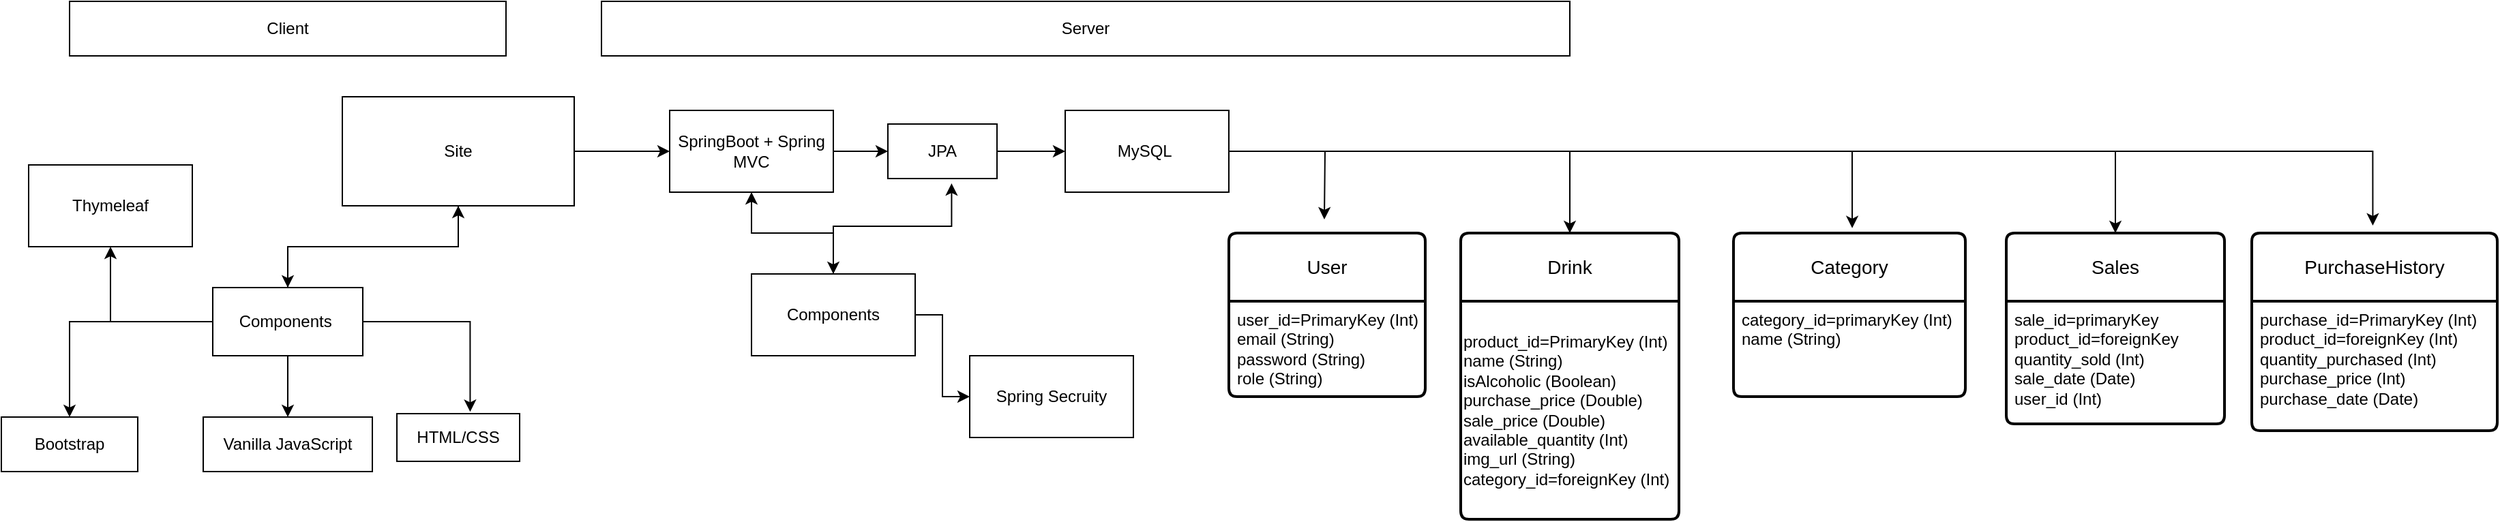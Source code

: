 <mxfile version="22.1.11" type="github">
  <diagram name="Seite-1" id="TQNiA3lFw16Ix_GrtYa4">
    <mxGraphModel dx="2715" dy="675" grid="1" gridSize="10" guides="1" tooltips="1" connect="1" arrows="1" fold="1" page="1" pageScale="1" pageWidth="827" pageHeight="1169" math="0" shadow="0">
      <root>
        <mxCell id="0" />
        <mxCell id="1" parent="0" />
        <mxCell id="8caW-aM3lj9bGC5bDLN5-4" value="Drink" style="swimlane;childLayout=stackLayout;horizontal=1;startSize=50;horizontalStack=0;rounded=1;fontSize=14;fontStyle=0;strokeWidth=2;resizeParent=0;resizeLast=1;shadow=0;dashed=0;align=center;arcSize=4;whiteSpace=wrap;html=1;" vertex="1" parent="1">
          <mxGeometry x="540" y="230" width="160" height="210" as="geometry" />
        </mxCell>
        <mxCell id="8caW-aM3lj9bGC5bDLN5-40" value="&lt;div style=&quot;&quot;&gt;product_id=PrimaryKey (Int)&lt;span style=&quot;background-color: initial; white-space-collapse: preserve;&quot;&gt;&#x9;&lt;/span&gt;&lt;span style=&quot;background-color: initial; white-space-collapse: preserve;&quot;&gt;&#x9;&lt;/span&gt;&lt;span style=&quot;background-color: initial; white-space-collapse: preserve;&quot;&gt;&#x9;&lt;/span&gt;&lt;/div&gt;&lt;div style=&quot;&quot;&gt;&lt;span style=&quot;background-color: initial;&quot;&gt;name (String)&lt;/span&gt;&lt;/div&gt;&lt;div style=&quot;&quot;&gt;&lt;span style=&quot;background-color: initial;&quot;&gt;isAlcoholic (Boolean)&lt;/span&gt;&lt;br&gt;&lt;/div&gt;&lt;div style=&quot;&quot;&gt;&lt;span style=&quot;background-color: initial;&quot;&gt;purchase_price (Double)&lt;/span&gt;&lt;/div&gt;&lt;div style=&quot;&quot;&gt;&lt;span style=&quot;background-color: initial;&quot;&gt;sale_price (Double)&lt;/span&gt;&lt;/div&gt;&lt;div style=&quot;&quot;&gt;&lt;span style=&quot;background-color: initial;&quot;&gt;available_quantity (Int)&lt;/span&gt;&lt;/div&gt;&lt;div style=&quot;&quot;&gt;&lt;span style=&quot;background-color: initial;&quot;&gt;img_url (String)&lt;/span&gt;&lt;/div&gt;&lt;div style=&quot;&quot;&gt;category_id=foreignKey (Int)&lt;/div&gt;" style="text;html=1;align=left;verticalAlign=middle;resizable=0;points=[];autosize=1;strokeColor=none;fillColor=none;" vertex="1" parent="8caW-aM3lj9bGC5bDLN5-4">
          <mxGeometry y="50" width="160" height="160" as="geometry" />
        </mxCell>
        <mxCell id="8caW-aM3lj9bGC5bDLN5-43" value="User" style="swimlane;childLayout=stackLayout;horizontal=1;startSize=50;horizontalStack=0;rounded=1;fontSize=14;fontStyle=0;strokeWidth=2;resizeParent=0;resizeLast=1;shadow=0;dashed=0;align=center;arcSize=4;whiteSpace=wrap;html=1;" vertex="1" parent="1">
          <mxGeometry x="370" y="230" width="144" height="120" as="geometry" />
        </mxCell>
        <mxCell id="8caW-aM3lj9bGC5bDLN5-44" value="user_id=PrimaryKey (Int)&lt;br&gt;email (String)&lt;br&gt;password (String)&lt;br&gt;role (String)" style="align=left;strokeColor=none;fillColor=none;spacingLeft=4;fontSize=12;verticalAlign=top;resizable=0;rotatable=0;part=1;html=1;" vertex="1" parent="8caW-aM3lj9bGC5bDLN5-43">
          <mxGeometry y="50" width="144" height="70" as="geometry" />
        </mxCell>
        <mxCell id="8caW-aM3lj9bGC5bDLN5-46" value="Client" style="rounded=0;whiteSpace=wrap;html=1;" vertex="1" parent="1">
          <mxGeometry x="-480" y="60" width="320" height="40" as="geometry" />
        </mxCell>
        <mxCell id="8caW-aM3lj9bGC5bDLN5-47" value="Server" style="rounded=0;whiteSpace=wrap;html=1;" vertex="1" parent="1">
          <mxGeometry x="-90" y="60" width="710" height="40" as="geometry" />
        </mxCell>
        <mxCell id="8caW-aM3lj9bGC5bDLN5-69" style="edgeStyle=orthogonalEdgeStyle;rounded=0;orthogonalLoop=1;jettySize=auto;html=1;entryX=0;entryY=0.5;entryDx=0;entryDy=0;" edge="1" parent="1" source="8caW-aM3lj9bGC5bDLN5-48" target="8caW-aM3lj9bGC5bDLN5-68">
          <mxGeometry relative="1" as="geometry" />
        </mxCell>
        <mxCell id="8caW-aM3lj9bGC5bDLN5-79" style="edgeStyle=orthogonalEdgeStyle;rounded=0;orthogonalLoop=1;jettySize=auto;html=1;" edge="1" parent="1" source="8caW-aM3lj9bGC5bDLN5-48" target="8caW-aM3lj9bGC5bDLN5-49">
          <mxGeometry relative="1" as="geometry" />
        </mxCell>
        <mxCell id="8caW-aM3lj9bGC5bDLN5-48" value="Site" style="rounded=0;whiteSpace=wrap;html=1;" vertex="1" parent="1">
          <mxGeometry x="-280" y="130" width="170" height="80" as="geometry" />
        </mxCell>
        <mxCell id="8caW-aM3lj9bGC5bDLN5-54" style="edgeStyle=orthogonalEdgeStyle;rounded=0;orthogonalLoop=1;jettySize=auto;html=1;entryX=0.5;entryY=0;entryDx=0;entryDy=0;" edge="1" parent="1" source="8caW-aM3lj9bGC5bDLN5-49" target="8caW-aM3lj9bGC5bDLN5-51">
          <mxGeometry relative="1" as="geometry" />
        </mxCell>
        <mxCell id="8caW-aM3lj9bGC5bDLN5-59" style="edgeStyle=orthogonalEdgeStyle;rounded=0;orthogonalLoop=1;jettySize=auto;html=1;entryX=0.5;entryY=0;entryDx=0;entryDy=0;" edge="1" parent="1" source="8caW-aM3lj9bGC5bDLN5-49" target="8caW-aM3lj9bGC5bDLN5-52">
          <mxGeometry relative="1" as="geometry" />
        </mxCell>
        <mxCell id="8caW-aM3lj9bGC5bDLN5-78" style="edgeStyle=orthogonalEdgeStyle;rounded=0;orthogonalLoop=1;jettySize=auto;html=1;entryX=0.5;entryY=1;entryDx=0;entryDy=0;" edge="1" parent="1" source="8caW-aM3lj9bGC5bDLN5-49" target="8caW-aM3lj9bGC5bDLN5-48">
          <mxGeometry relative="1" as="geometry" />
        </mxCell>
        <mxCell id="8caW-aM3lj9bGC5bDLN5-80" style="edgeStyle=orthogonalEdgeStyle;rounded=0;orthogonalLoop=1;jettySize=auto;html=1;entryX=0.5;entryY=1;entryDx=0;entryDy=0;" edge="1" parent="1" source="8caW-aM3lj9bGC5bDLN5-49" target="8caW-aM3lj9bGC5bDLN5-61">
          <mxGeometry relative="1" as="geometry" />
        </mxCell>
        <mxCell id="8caW-aM3lj9bGC5bDLN5-49" value="Components&amp;nbsp;" style="rounded=0;whiteSpace=wrap;html=1;" vertex="1" parent="1">
          <mxGeometry x="-375" y="270" width="110" height="50" as="geometry" />
        </mxCell>
        <mxCell id="8caW-aM3lj9bGC5bDLN5-51" value="Bootstrap" style="rounded=0;whiteSpace=wrap;html=1;" vertex="1" parent="1">
          <mxGeometry x="-530" y="365" width="100" height="40" as="geometry" />
        </mxCell>
        <mxCell id="8caW-aM3lj9bGC5bDLN5-52" value="Vanilla JavaScript" style="rounded=0;whiteSpace=wrap;html=1;" vertex="1" parent="1">
          <mxGeometry x="-382" y="365" width="124" height="40" as="geometry" />
        </mxCell>
        <mxCell id="8caW-aM3lj9bGC5bDLN5-53" value="HTML/CSS" style="rounded=0;whiteSpace=wrap;html=1;" vertex="1" parent="1">
          <mxGeometry x="-240" y="362.5" width="90" height="35" as="geometry" />
        </mxCell>
        <mxCell id="8caW-aM3lj9bGC5bDLN5-58" style="edgeStyle=orthogonalEdgeStyle;rounded=0;orthogonalLoop=1;jettySize=auto;html=1;entryX=0.597;entryY=-0.038;entryDx=0;entryDy=0;entryPerimeter=0;" edge="1" parent="1" source="8caW-aM3lj9bGC5bDLN5-49" target="8caW-aM3lj9bGC5bDLN5-53">
          <mxGeometry relative="1" as="geometry" />
        </mxCell>
        <mxCell id="8caW-aM3lj9bGC5bDLN5-102" style="edgeStyle=orthogonalEdgeStyle;rounded=0;orthogonalLoop=1;jettySize=auto;html=1;entryX=0.5;entryY=0;entryDx=0;entryDy=0;" edge="1" parent="1" source="8caW-aM3lj9bGC5bDLN5-60" target="8caW-aM3lj9bGC5bDLN5-4">
          <mxGeometry relative="1" as="geometry" />
        </mxCell>
        <mxCell id="8caW-aM3lj9bGC5bDLN5-104" style="edgeStyle=orthogonalEdgeStyle;rounded=0;orthogonalLoop=1;jettySize=auto;html=1;entryX=0.5;entryY=0;entryDx=0;entryDy=0;" edge="1" parent="1" source="8caW-aM3lj9bGC5bDLN5-60" target="8caW-aM3lj9bGC5bDLN5-89">
          <mxGeometry relative="1" as="geometry" />
        </mxCell>
        <mxCell id="8caW-aM3lj9bGC5bDLN5-106" style="edgeStyle=orthogonalEdgeStyle;rounded=0;orthogonalLoop=1;jettySize=auto;html=1;" edge="1" parent="1" source="8caW-aM3lj9bGC5bDLN5-60">
          <mxGeometry relative="1" as="geometry">
            <mxPoint x="440" y="220" as="targetPoint" />
          </mxGeometry>
        </mxCell>
        <mxCell id="8caW-aM3lj9bGC5bDLN5-60" value="MySQL&amp;nbsp;" style="rounded=0;whiteSpace=wrap;html=1;" vertex="1" parent="1">
          <mxGeometry x="250" y="140" width="120" height="60" as="geometry" />
        </mxCell>
        <mxCell id="8caW-aM3lj9bGC5bDLN5-61" value="Thymeleaf" style="rounded=0;whiteSpace=wrap;html=1;" vertex="1" parent="1">
          <mxGeometry x="-510" y="180" width="120" height="60" as="geometry" />
        </mxCell>
        <mxCell id="8caW-aM3lj9bGC5bDLN5-73" value="" style="edgeStyle=orthogonalEdgeStyle;rounded=0;orthogonalLoop=1;jettySize=auto;html=1;" edge="1" parent="1" source="8caW-aM3lj9bGC5bDLN5-68" target="8caW-aM3lj9bGC5bDLN5-72">
          <mxGeometry relative="1" as="geometry" />
        </mxCell>
        <mxCell id="8caW-aM3lj9bGC5bDLN5-82" value="" style="edgeStyle=orthogonalEdgeStyle;rounded=0;orthogonalLoop=1;jettySize=auto;html=1;" edge="1" parent="1" source="8caW-aM3lj9bGC5bDLN5-68" target="8caW-aM3lj9bGC5bDLN5-81">
          <mxGeometry relative="1" as="geometry" />
        </mxCell>
        <mxCell id="8caW-aM3lj9bGC5bDLN5-68" value="SpringBoot + Spring MVC" style="rounded=0;whiteSpace=wrap;html=1;" vertex="1" parent="1">
          <mxGeometry x="-40" y="140" width="120" height="60" as="geometry" />
        </mxCell>
        <mxCell id="8caW-aM3lj9bGC5bDLN5-76" value="" style="edgeStyle=orthogonalEdgeStyle;rounded=0;orthogonalLoop=1;jettySize=auto;html=1;" edge="1" parent="1" source="8caW-aM3lj9bGC5bDLN5-72" target="8caW-aM3lj9bGC5bDLN5-75">
          <mxGeometry relative="1" as="geometry" />
        </mxCell>
        <mxCell id="8caW-aM3lj9bGC5bDLN5-77" style="edgeStyle=orthogonalEdgeStyle;rounded=0;orthogonalLoop=1;jettySize=auto;html=1;entryX=0.5;entryY=1;entryDx=0;entryDy=0;" edge="1" parent="1" source="8caW-aM3lj9bGC5bDLN5-72" target="8caW-aM3lj9bGC5bDLN5-68">
          <mxGeometry relative="1" as="geometry" />
        </mxCell>
        <mxCell id="8caW-aM3lj9bGC5bDLN5-72" value="Components" style="rounded=0;whiteSpace=wrap;html=1;" vertex="1" parent="1">
          <mxGeometry x="20" y="260" width="120" height="60" as="geometry" />
        </mxCell>
        <mxCell id="8caW-aM3lj9bGC5bDLN5-75" value="Spring Secruity" style="whiteSpace=wrap;html=1;rounded=0;" vertex="1" parent="1">
          <mxGeometry x="180" y="320" width="120" height="60" as="geometry" />
        </mxCell>
        <mxCell id="8caW-aM3lj9bGC5bDLN5-83" style="edgeStyle=orthogonalEdgeStyle;rounded=0;orthogonalLoop=1;jettySize=auto;html=1;" edge="1" parent="1" source="8caW-aM3lj9bGC5bDLN5-81" target="8caW-aM3lj9bGC5bDLN5-60">
          <mxGeometry relative="1" as="geometry" />
        </mxCell>
        <mxCell id="8caW-aM3lj9bGC5bDLN5-81" value="JPA" style="whiteSpace=wrap;html=1;rounded=0;" vertex="1" parent="1">
          <mxGeometry x="120" y="150" width="80" height="40" as="geometry" />
        </mxCell>
        <mxCell id="8caW-aM3lj9bGC5bDLN5-84" style="edgeStyle=orthogonalEdgeStyle;rounded=0;orthogonalLoop=1;jettySize=auto;html=1;entryX=0.584;entryY=1.089;entryDx=0;entryDy=0;entryPerimeter=0;" edge="1" parent="1" source="8caW-aM3lj9bGC5bDLN5-72" target="8caW-aM3lj9bGC5bDLN5-81">
          <mxGeometry relative="1" as="geometry" />
        </mxCell>
        <mxCell id="8caW-aM3lj9bGC5bDLN5-85" value="PurchaseHistory" style="swimlane;childLayout=stackLayout;horizontal=1;startSize=50;horizontalStack=0;rounded=1;fontSize=14;fontStyle=0;strokeWidth=2;resizeParent=0;resizeLast=1;shadow=0;dashed=0;align=center;arcSize=4;whiteSpace=wrap;html=1;" vertex="1" parent="1">
          <mxGeometry x="1120" y="230" width="180" height="145" as="geometry" />
        </mxCell>
        <mxCell id="8caW-aM3lj9bGC5bDLN5-86" value="purchase_id=PrimaryKey (Int)&lt;br&gt;product_id=foreignKey (Int)&lt;br&gt;quantity_purchased (Int)&lt;br&gt;purchase_price (Int)&lt;br&gt;purchase_date (Date)" style="align=left;strokeColor=none;fillColor=none;spacingLeft=4;fontSize=12;verticalAlign=top;resizable=0;rotatable=0;part=1;html=1;" vertex="1" parent="8caW-aM3lj9bGC5bDLN5-85">
          <mxGeometry y="50" width="180" height="95" as="geometry" />
        </mxCell>
        <mxCell id="8caW-aM3lj9bGC5bDLN5-87" value="Category" style="swimlane;childLayout=stackLayout;horizontal=1;startSize=50;horizontalStack=0;rounded=1;fontSize=14;fontStyle=0;strokeWidth=2;resizeParent=0;resizeLast=1;shadow=0;dashed=0;align=center;arcSize=4;whiteSpace=wrap;html=1;" vertex="1" parent="1">
          <mxGeometry x="740" y="230" width="170" height="120" as="geometry" />
        </mxCell>
        <mxCell id="8caW-aM3lj9bGC5bDLN5-88" value="category_id=primaryKey (Int)&lt;br&gt;name (String)" style="align=left;strokeColor=none;fillColor=none;spacingLeft=4;fontSize=12;verticalAlign=top;resizable=0;rotatable=0;part=1;html=1;" vertex="1" parent="8caW-aM3lj9bGC5bDLN5-87">
          <mxGeometry y="50" width="170" height="70" as="geometry" />
        </mxCell>
        <mxCell id="8caW-aM3lj9bGC5bDLN5-89" value="Sales" style="swimlane;childLayout=stackLayout;horizontal=1;startSize=50;horizontalStack=0;rounded=1;fontSize=14;fontStyle=0;strokeWidth=2;resizeParent=0;resizeLast=1;shadow=0;dashed=0;align=center;arcSize=4;whiteSpace=wrap;html=1;" vertex="1" parent="1">
          <mxGeometry x="940" y="230" width="160" height="140" as="geometry" />
        </mxCell>
        <mxCell id="8caW-aM3lj9bGC5bDLN5-90" value="sale_id=primaryKey&lt;br&gt;product_id=foreignKey&lt;br&gt;quantity_sold (Int)&lt;br&gt;sale_date (Date)&lt;br&gt;user_id (Int)" style="align=left;strokeColor=none;fillColor=none;spacingLeft=4;fontSize=12;verticalAlign=top;resizable=0;rotatable=0;part=1;html=1;" vertex="1" parent="8caW-aM3lj9bGC5bDLN5-89">
          <mxGeometry y="50" width="160" height="90" as="geometry" />
        </mxCell>
        <mxCell id="8caW-aM3lj9bGC5bDLN5-103" style="edgeStyle=orthogonalEdgeStyle;rounded=0;orthogonalLoop=1;jettySize=auto;html=1;entryX=0.512;entryY=-0.03;entryDx=0;entryDy=0;entryPerimeter=0;" edge="1" parent="1" source="8caW-aM3lj9bGC5bDLN5-60" target="8caW-aM3lj9bGC5bDLN5-87">
          <mxGeometry relative="1" as="geometry" />
        </mxCell>
        <mxCell id="8caW-aM3lj9bGC5bDLN5-105" style="edgeStyle=orthogonalEdgeStyle;rounded=0;orthogonalLoop=1;jettySize=auto;html=1;entryX=0.493;entryY=-0.038;entryDx=0;entryDy=0;entryPerimeter=0;" edge="1" parent="1" source="8caW-aM3lj9bGC5bDLN5-60" target="8caW-aM3lj9bGC5bDLN5-85">
          <mxGeometry relative="1" as="geometry" />
        </mxCell>
      </root>
    </mxGraphModel>
  </diagram>
</mxfile>
